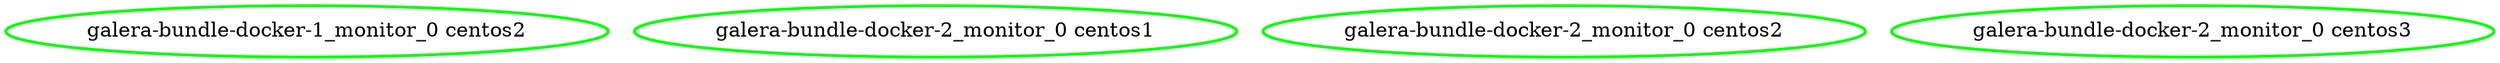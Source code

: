digraph "g" {
"galera-bundle-docker-1_monitor_0 centos2" [ style=bold color="green" fontcolor="black"]
"galera-bundle-docker-2_monitor_0 centos1" [ style=bold color="green" fontcolor="black"]
"galera-bundle-docker-2_monitor_0 centos2" [ style=bold color="green" fontcolor="black"]
"galera-bundle-docker-2_monitor_0 centos3" [ style=bold color="green" fontcolor="black"]
}
